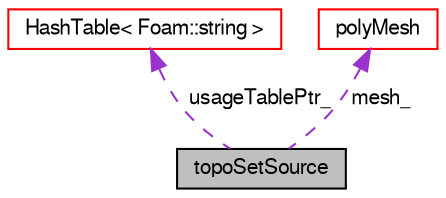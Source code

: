 digraph "topoSetSource"
{
  bgcolor="transparent";
  edge [fontname="FreeSans",fontsize="10",labelfontname="FreeSans",labelfontsize="10"];
  node [fontname="FreeSans",fontsize="10",shape=record];
  Node46 [label="topoSetSource",height=0.2,width=0.4,color="black", fillcolor="grey75", style="filled", fontcolor="black"];
  Node47 -> Node46 [dir="back",color="darkorchid3",fontsize="10",style="dashed",label=" usageTablePtr_" ,fontname="FreeSans"];
  Node47 [label="HashTable\< Foam::string \>",height=0.2,width=0.4,color="red",URL="$a25702.html"];
  Node50 -> Node46 [dir="back",color="darkorchid3",fontsize="10",style="dashed",label=" mesh_" ,fontname="FreeSans"];
  Node50 [label="polyMesh",height=0.2,width=0.4,color="red",URL="$a27410.html",tooltip="Mesh consisting of general polyhedral cells. "];
}
